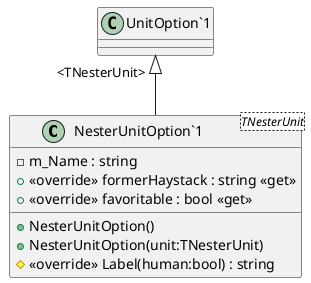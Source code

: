 @startuml
class "NesterUnitOption`1"<TNesterUnit> {
    - m_Name : string
    + <<override>> formerHaystack : string <<get>>
    + NesterUnitOption()
    + NesterUnitOption(unit:TNesterUnit)
    + <<override>> favoritable : bool <<get>>
    # <<override>> Label(human:bool) : string
}
"UnitOption`1" "<TNesterUnit>" <|-- "NesterUnitOption`1"
@enduml
